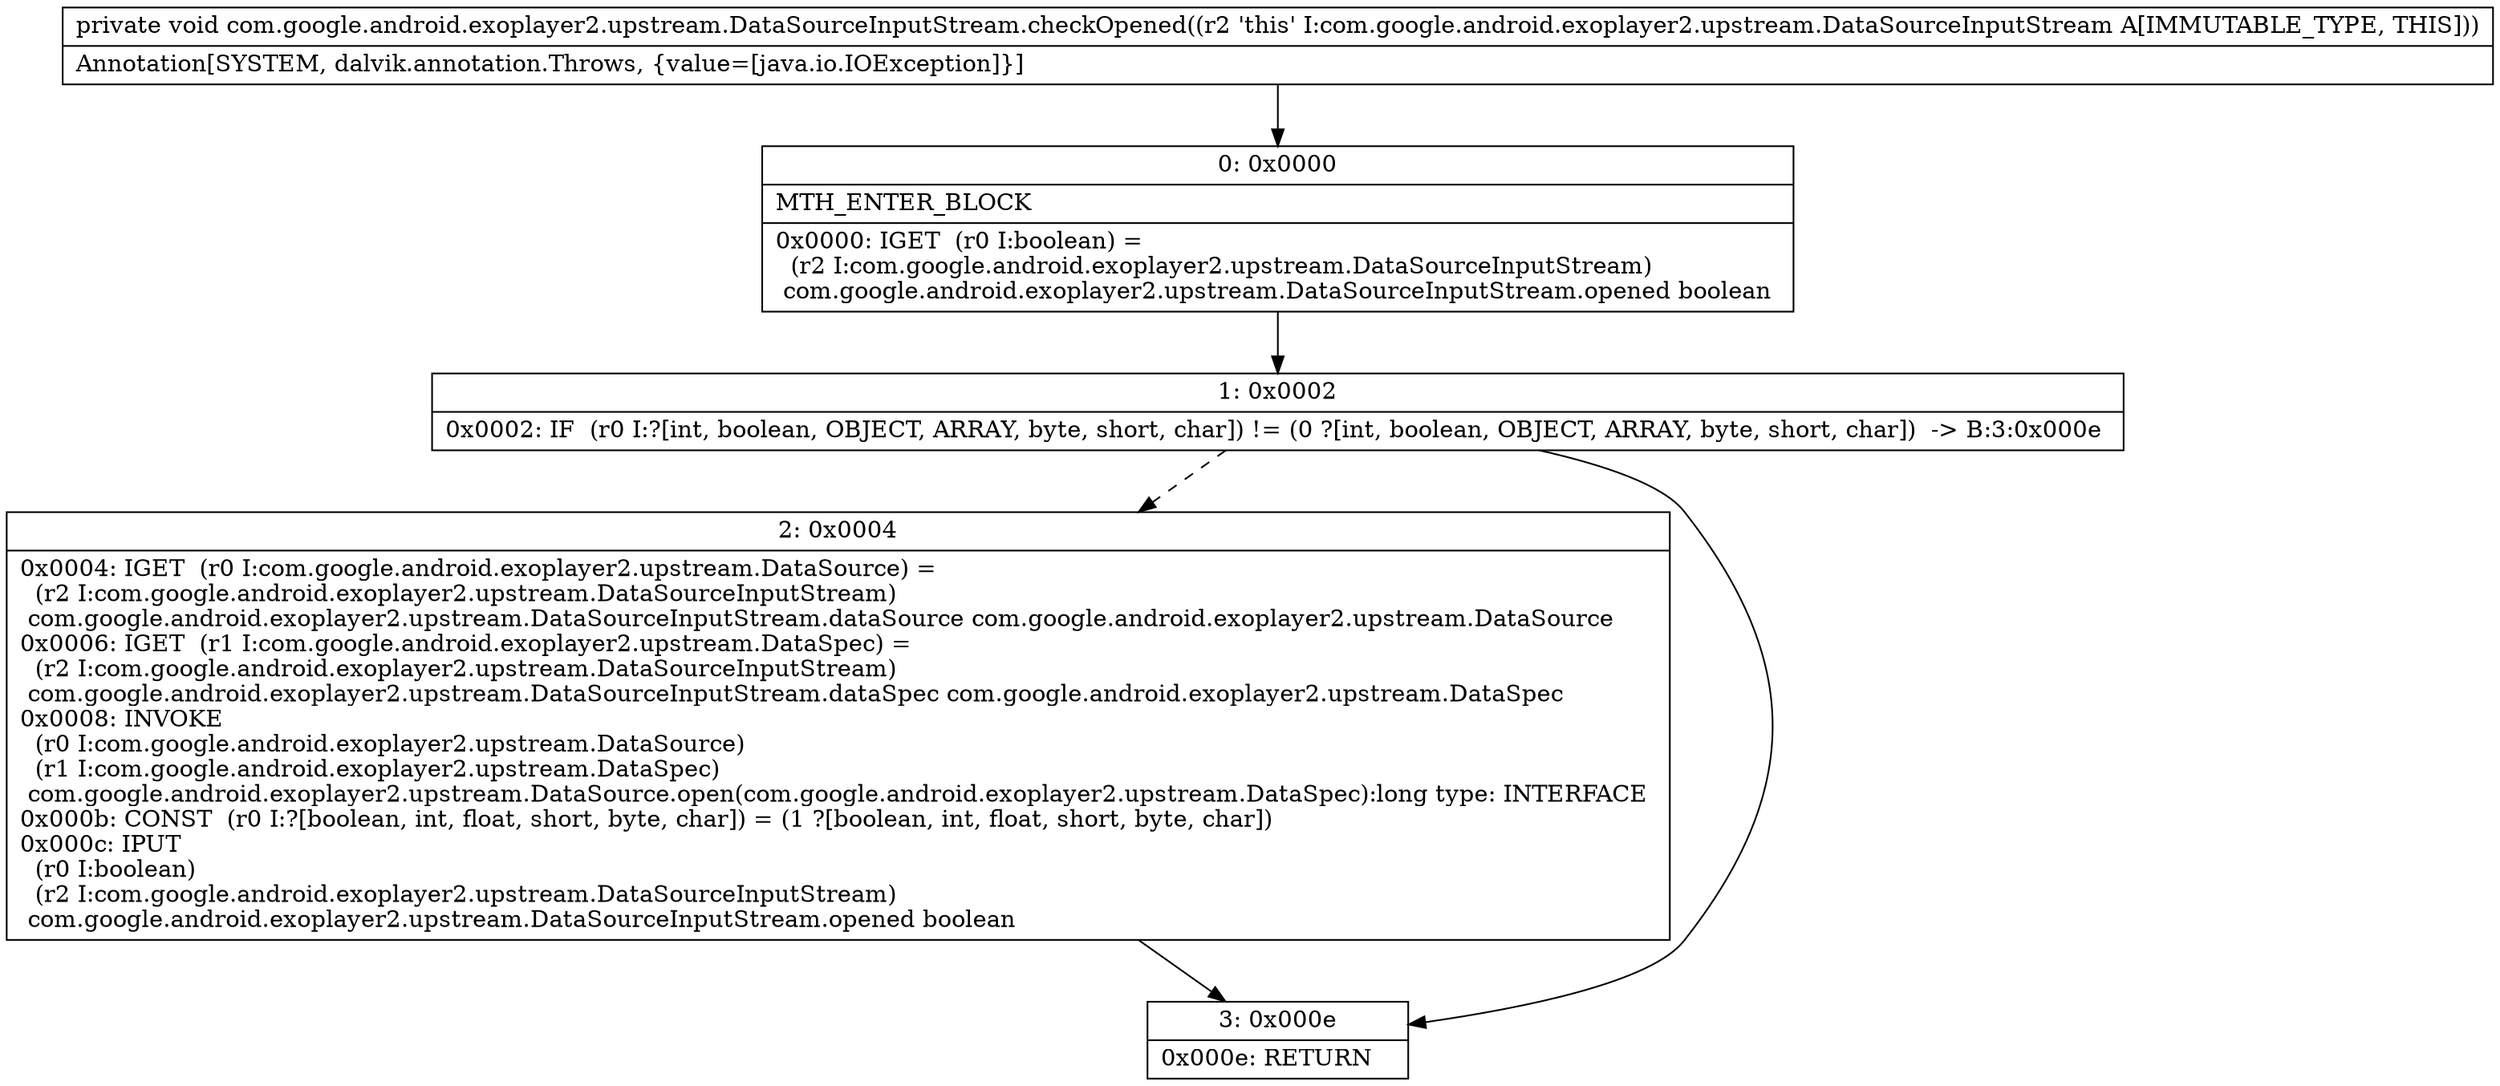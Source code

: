 digraph "CFG forcom.google.android.exoplayer2.upstream.DataSourceInputStream.checkOpened()V" {
Node_0 [shape=record,label="{0\:\ 0x0000|MTH_ENTER_BLOCK\l|0x0000: IGET  (r0 I:boolean) = \l  (r2 I:com.google.android.exoplayer2.upstream.DataSourceInputStream)\l com.google.android.exoplayer2.upstream.DataSourceInputStream.opened boolean \l}"];
Node_1 [shape=record,label="{1\:\ 0x0002|0x0002: IF  (r0 I:?[int, boolean, OBJECT, ARRAY, byte, short, char]) != (0 ?[int, boolean, OBJECT, ARRAY, byte, short, char])  \-\> B:3:0x000e \l}"];
Node_2 [shape=record,label="{2\:\ 0x0004|0x0004: IGET  (r0 I:com.google.android.exoplayer2.upstream.DataSource) = \l  (r2 I:com.google.android.exoplayer2.upstream.DataSourceInputStream)\l com.google.android.exoplayer2.upstream.DataSourceInputStream.dataSource com.google.android.exoplayer2.upstream.DataSource \l0x0006: IGET  (r1 I:com.google.android.exoplayer2.upstream.DataSpec) = \l  (r2 I:com.google.android.exoplayer2.upstream.DataSourceInputStream)\l com.google.android.exoplayer2.upstream.DataSourceInputStream.dataSpec com.google.android.exoplayer2.upstream.DataSpec \l0x0008: INVOKE  \l  (r0 I:com.google.android.exoplayer2.upstream.DataSource)\l  (r1 I:com.google.android.exoplayer2.upstream.DataSpec)\l com.google.android.exoplayer2.upstream.DataSource.open(com.google.android.exoplayer2.upstream.DataSpec):long type: INTERFACE \l0x000b: CONST  (r0 I:?[boolean, int, float, short, byte, char]) = (1 ?[boolean, int, float, short, byte, char]) \l0x000c: IPUT  \l  (r0 I:boolean)\l  (r2 I:com.google.android.exoplayer2.upstream.DataSourceInputStream)\l com.google.android.exoplayer2.upstream.DataSourceInputStream.opened boolean \l}"];
Node_3 [shape=record,label="{3\:\ 0x000e|0x000e: RETURN   \l}"];
MethodNode[shape=record,label="{private void com.google.android.exoplayer2.upstream.DataSourceInputStream.checkOpened((r2 'this' I:com.google.android.exoplayer2.upstream.DataSourceInputStream A[IMMUTABLE_TYPE, THIS]))  | Annotation[SYSTEM, dalvik.annotation.Throws, \{value=[java.io.IOException]\}]\l}"];
MethodNode -> Node_0;
Node_0 -> Node_1;
Node_1 -> Node_2[style=dashed];
Node_1 -> Node_3;
Node_2 -> Node_3;
}

